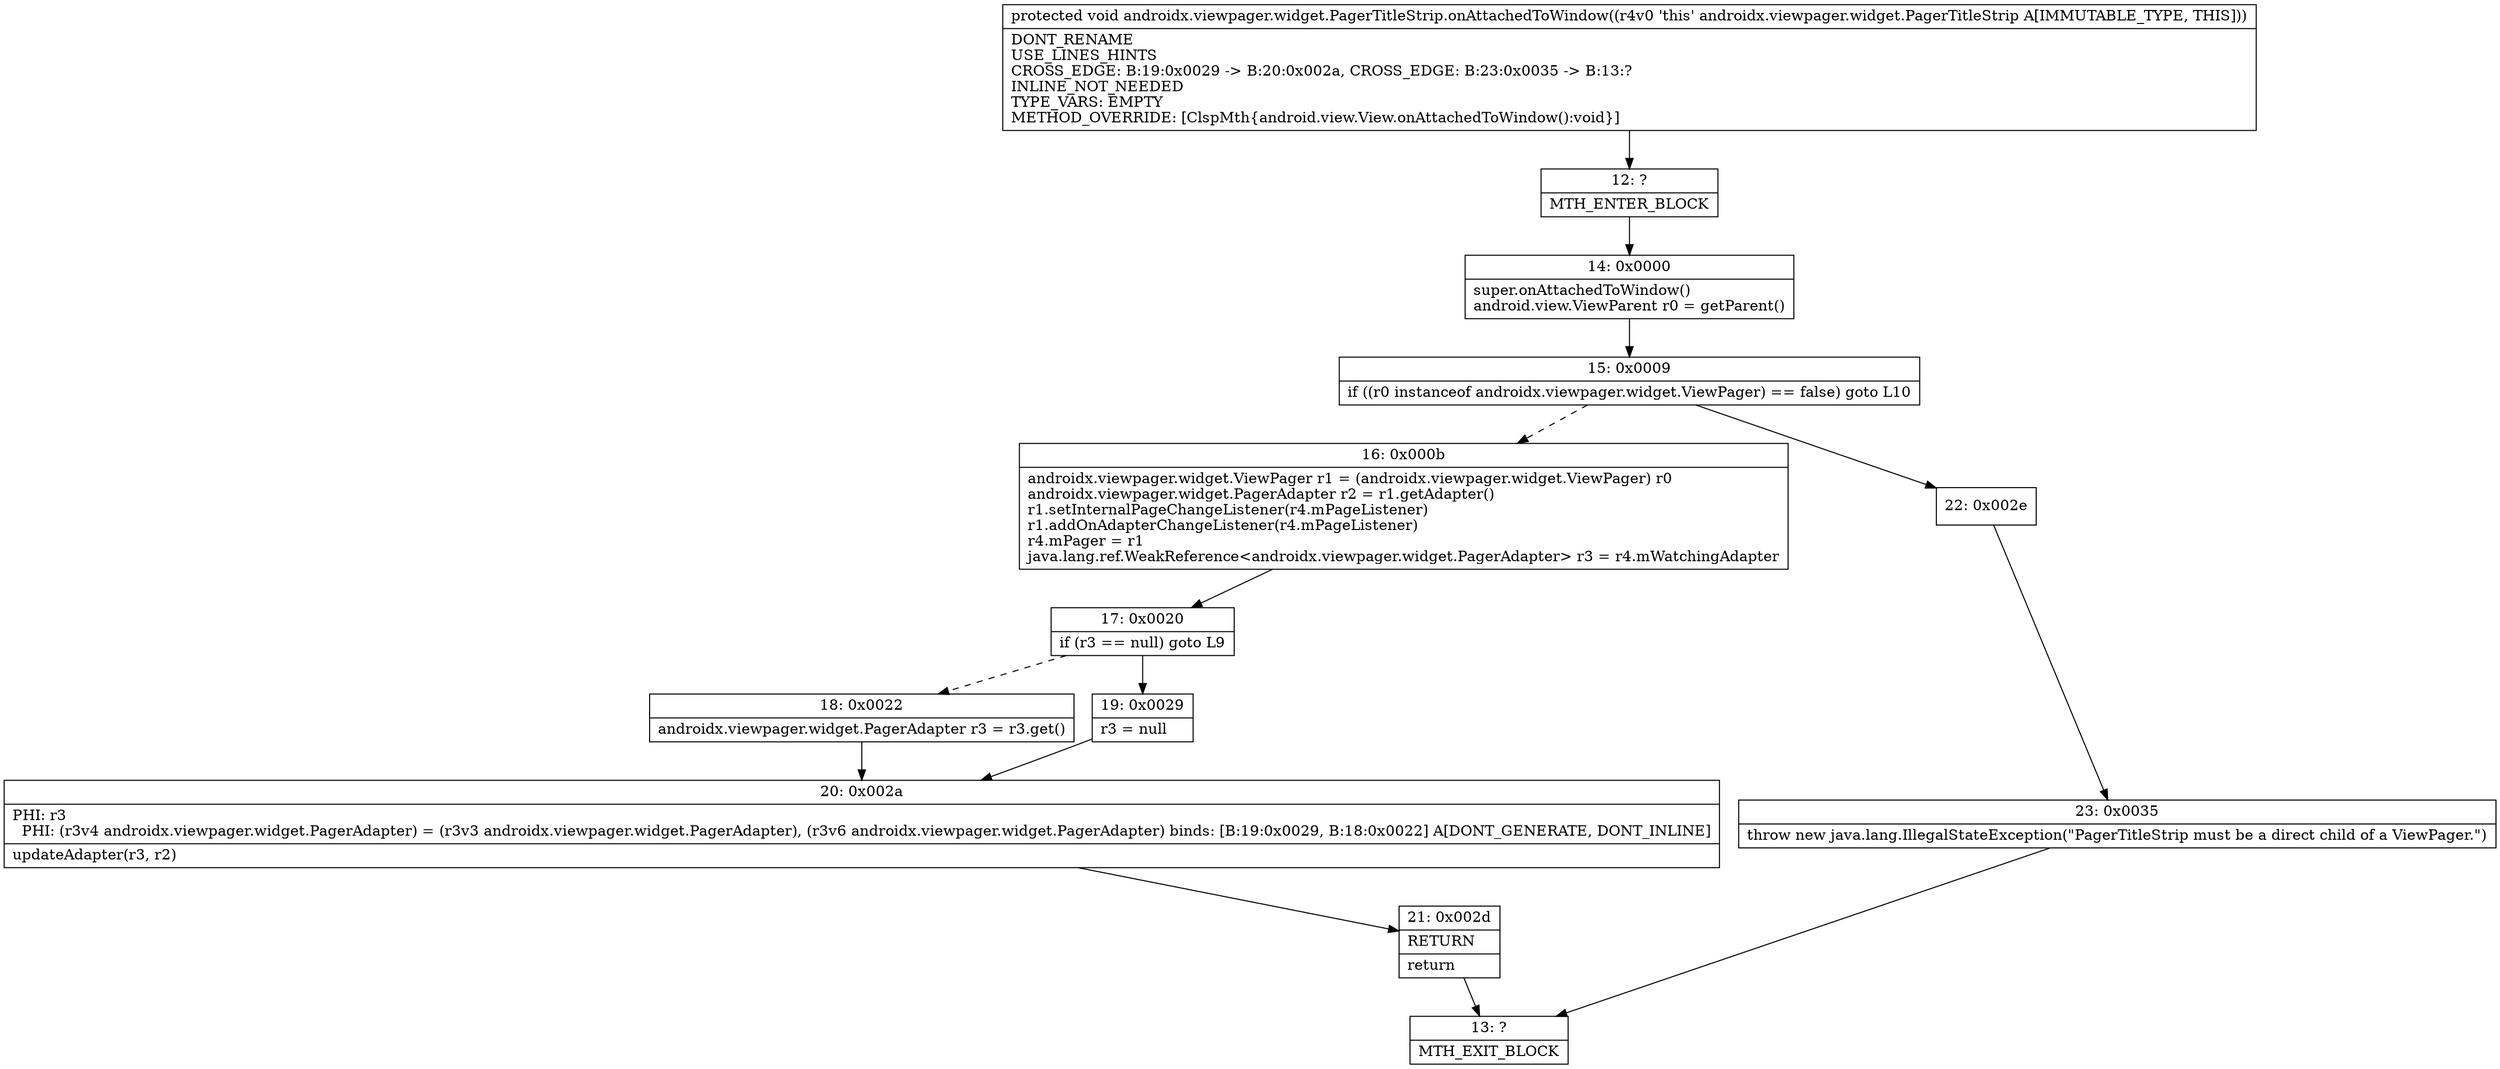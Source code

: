 digraph "CFG forandroidx.viewpager.widget.PagerTitleStrip.onAttachedToWindow()V" {
Node_12 [shape=record,label="{12\:\ ?|MTH_ENTER_BLOCK\l}"];
Node_14 [shape=record,label="{14\:\ 0x0000|super.onAttachedToWindow()\landroid.view.ViewParent r0 = getParent()\l}"];
Node_15 [shape=record,label="{15\:\ 0x0009|if ((r0 instanceof androidx.viewpager.widget.ViewPager) == false) goto L10\l}"];
Node_16 [shape=record,label="{16\:\ 0x000b|androidx.viewpager.widget.ViewPager r1 = (androidx.viewpager.widget.ViewPager) r0\landroidx.viewpager.widget.PagerAdapter r2 = r1.getAdapter()\lr1.setInternalPageChangeListener(r4.mPageListener)\lr1.addOnAdapterChangeListener(r4.mPageListener)\lr4.mPager = r1\ljava.lang.ref.WeakReference\<androidx.viewpager.widget.PagerAdapter\> r3 = r4.mWatchingAdapter\l}"];
Node_17 [shape=record,label="{17\:\ 0x0020|if (r3 == null) goto L9\l}"];
Node_18 [shape=record,label="{18\:\ 0x0022|androidx.viewpager.widget.PagerAdapter r3 = r3.get()\l}"];
Node_20 [shape=record,label="{20\:\ 0x002a|PHI: r3 \l  PHI: (r3v4 androidx.viewpager.widget.PagerAdapter) = (r3v3 androidx.viewpager.widget.PagerAdapter), (r3v6 androidx.viewpager.widget.PagerAdapter) binds: [B:19:0x0029, B:18:0x0022] A[DONT_GENERATE, DONT_INLINE]\l|updateAdapter(r3, r2)\l}"];
Node_21 [shape=record,label="{21\:\ 0x002d|RETURN\l|return\l}"];
Node_13 [shape=record,label="{13\:\ ?|MTH_EXIT_BLOCK\l}"];
Node_19 [shape=record,label="{19\:\ 0x0029|r3 = null\l}"];
Node_22 [shape=record,label="{22\:\ 0x002e}"];
Node_23 [shape=record,label="{23\:\ 0x0035|throw new java.lang.IllegalStateException(\"PagerTitleStrip must be a direct child of a ViewPager.\")\l}"];
MethodNode[shape=record,label="{protected void androidx.viewpager.widget.PagerTitleStrip.onAttachedToWindow((r4v0 'this' androidx.viewpager.widget.PagerTitleStrip A[IMMUTABLE_TYPE, THIS]))  | DONT_RENAME\lUSE_LINES_HINTS\lCROSS_EDGE: B:19:0x0029 \-\> B:20:0x002a, CROSS_EDGE: B:23:0x0035 \-\> B:13:?\lINLINE_NOT_NEEDED\lTYPE_VARS: EMPTY\lMETHOD_OVERRIDE: [ClspMth\{android.view.View.onAttachedToWindow():void\}]\l}"];
MethodNode -> Node_12;Node_12 -> Node_14;
Node_14 -> Node_15;
Node_15 -> Node_16[style=dashed];
Node_15 -> Node_22;
Node_16 -> Node_17;
Node_17 -> Node_18[style=dashed];
Node_17 -> Node_19;
Node_18 -> Node_20;
Node_20 -> Node_21;
Node_21 -> Node_13;
Node_19 -> Node_20;
Node_22 -> Node_23;
Node_23 -> Node_13;
}

